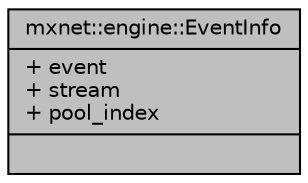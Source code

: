digraph "mxnet::engine::EventInfo"
{
 // LATEX_PDF_SIZE
  edge [fontname="Helvetica",fontsize="10",labelfontname="Helvetica",labelfontsize="10"];
  node [fontname="Helvetica",fontsize="10",shape=record];
  Node1 [label="{mxnet::engine::EventInfo\n|+ event\l+ stream\l+ pool_index\l|}",height=0.2,width=0.4,color="black", fillcolor="grey75", style="filled", fontcolor="black",tooltip="full event info for the sync object."];
}
